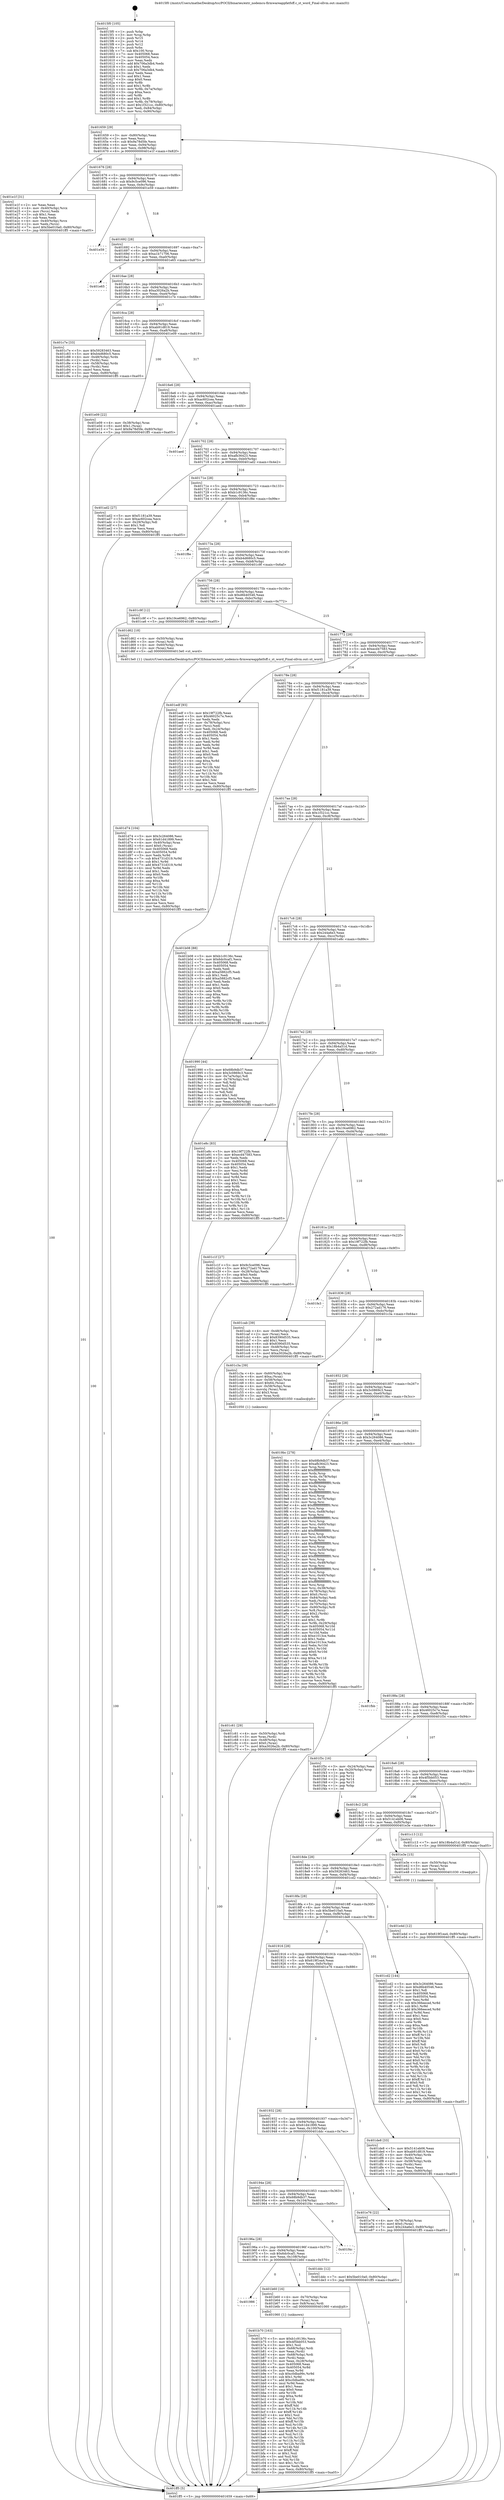 digraph "0x4015f0" {
  label = "0x4015f0 (/mnt/c/Users/mathe/Desktop/tcc/POCII/binaries/extr_nodemcu-firmwareappfatfsff.c_st_word_Final-ollvm.out::main(0))"
  labelloc = "t"
  node[shape=record]

  Entry [label="",width=0.3,height=0.3,shape=circle,fillcolor=black,style=filled]
  "0x401659" [label="{
     0x401659 [29]\l
     | [instrs]\l
     &nbsp;&nbsp;0x401659 \<+3\>: mov -0x80(%rbp),%eax\l
     &nbsp;&nbsp;0x40165c \<+2\>: mov %eax,%ecx\l
     &nbsp;&nbsp;0x40165e \<+6\>: sub $0x9a78d5fe,%ecx\l
     &nbsp;&nbsp;0x401664 \<+6\>: mov %eax,-0x94(%rbp)\l
     &nbsp;&nbsp;0x40166a \<+6\>: mov %ecx,-0x98(%rbp)\l
     &nbsp;&nbsp;0x401670 \<+6\>: je 0000000000401e1f \<main+0x82f\>\l
  }"]
  "0x401e1f" [label="{
     0x401e1f [31]\l
     | [instrs]\l
     &nbsp;&nbsp;0x401e1f \<+2\>: xor %eax,%eax\l
     &nbsp;&nbsp;0x401e21 \<+4\>: mov -0x40(%rbp),%rcx\l
     &nbsp;&nbsp;0x401e25 \<+2\>: mov (%rcx),%edx\l
     &nbsp;&nbsp;0x401e27 \<+3\>: sub $0x1,%eax\l
     &nbsp;&nbsp;0x401e2a \<+2\>: sub %eax,%edx\l
     &nbsp;&nbsp;0x401e2c \<+4\>: mov -0x40(%rbp),%rcx\l
     &nbsp;&nbsp;0x401e30 \<+2\>: mov %edx,(%rcx)\l
     &nbsp;&nbsp;0x401e32 \<+7\>: movl $0x5be010a0,-0x80(%rbp)\l
     &nbsp;&nbsp;0x401e39 \<+5\>: jmp 0000000000401ff5 \<main+0xa05\>\l
  }"]
  "0x401676" [label="{
     0x401676 [28]\l
     | [instrs]\l
     &nbsp;&nbsp;0x401676 \<+5\>: jmp 000000000040167b \<main+0x8b\>\l
     &nbsp;&nbsp;0x40167b \<+6\>: mov -0x94(%rbp),%eax\l
     &nbsp;&nbsp;0x401681 \<+5\>: sub $0x9c5ce096,%eax\l
     &nbsp;&nbsp;0x401686 \<+6\>: mov %eax,-0x9c(%rbp)\l
     &nbsp;&nbsp;0x40168c \<+6\>: je 0000000000401e59 \<main+0x869\>\l
  }"]
  Exit [label="",width=0.3,height=0.3,shape=circle,fillcolor=black,style=filled,peripheries=2]
  "0x401e59" [label="{
     0x401e59\l
  }", style=dashed]
  "0x401692" [label="{
     0x401692 [28]\l
     | [instrs]\l
     &nbsp;&nbsp;0x401692 \<+5\>: jmp 0000000000401697 \<main+0xa7\>\l
     &nbsp;&nbsp;0x401697 \<+6\>: mov -0x94(%rbp),%eax\l
     &nbsp;&nbsp;0x40169d \<+5\>: sub $0xa1b71706,%eax\l
     &nbsp;&nbsp;0x4016a2 \<+6\>: mov %eax,-0xa0(%rbp)\l
     &nbsp;&nbsp;0x4016a8 \<+6\>: je 0000000000401e65 \<main+0x875\>\l
  }"]
  "0x401e4d" [label="{
     0x401e4d [12]\l
     | [instrs]\l
     &nbsp;&nbsp;0x401e4d \<+7\>: movl $0x619f1ea4,-0x80(%rbp)\l
     &nbsp;&nbsp;0x401e54 \<+5\>: jmp 0000000000401ff5 \<main+0xa05\>\l
  }"]
  "0x401e65" [label="{
     0x401e65\l
  }", style=dashed]
  "0x4016ae" [label="{
     0x4016ae [28]\l
     | [instrs]\l
     &nbsp;&nbsp;0x4016ae \<+5\>: jmp 00000000004016b3 \<main+0xc3\>\l
     &nbsp;&nbsp;0x4016b3 \<+6\>: mov -0x94(%rbp),%eax\l
     &nbsp;&nbsp;0x4016b9 \<+5\>: sub $0xa3026a2b,%eax\l
     &nbsp;&nbsp;0x4016be \<+6\>: mov %eax,-0xa4(%rbp)\l
     &nbsp;&nbsp;0x4016c4 \<+6\>: je 0000000000401c7e \<main+0x68e\>\l
  }"]
  "0x401d74" [label="{
     0x401d74 [104]\l
     | [instrs]\l
     &nbsp;&nbsp;0x401d74 \<+5\>: mov $0x3c264086,%esi\l
     &nbsp;&nbsp;0x401d79 \<+5\>: mov $0x61d41899,%ecx\l
     &nbsp;&nbsp;0x401d7e \<+4\>: mov -0x40(%rbp),%rax\l
     &nbsp;&nbsp;0x401d82 \<+6\>: movl $0x0,(%rax)\l
     &nbsp;&nbsp;0x401d88 \<+7\>: mov 0x405068,%edx\l
     &nbsp;&nbsp;0x401d8f \<+8\>: mov 0x405054,%r8d\l
     &nbsp;&nbsp;0x401d97 \<+3\>: mov %edx,%r9d\l
     &nbsp;&nbsp;0x401d9a \<+7\>: sub $0x4731d319,%r9d\l
     &nbsp;&nbsp;0x401da1 \<+4\>: sub $0x1,%r9d\l
     &nbsp;&nbsp;0x401da5 \<+7\>: add $0x4731d319,%r9d\l
     &nbsp;&nbsp;0x401dac \<+4\>: imul %r9d,%edx\l
     &nbsp;&nbsp;0x401db0 \<+3\>: and $0x1,%edx\l
     &nbsp;&nbsp;0x401db3 \<+3\>: cmp $0x0,%edx\l
     &nbsp;&nbsp;0x401db6 \<+4\>: sete %r10b\l
     &nbsp;&nbsp;0x401dba \<+4\>: cmp $0xa,%r8d\l
     &nbsp;&nbsp;0x401dbe \<+4\>: setl %r11b\l
     &nbsp;&nbsp;0x401dc2 \<+3\>: mov %r10b,%bl\l
     &nbsp;&nbsp;0x401dc5 \<+3\>: and %r11b,%bl\l
     &nbsp;&nbsp;0x401dc8 \<+3\>: xor %r11b,%r10b\l
     &nbsp;&nbsp;0x401dcb \<+3\>: or %r10b,%bl\l
     &nbsp;&nbsp;0x401dce \<+3\>: test $0x1,%bl\l
     &nbsp;&nbsp;0x401dd1 \<+3\>: cmovne %ecx,%esi\l
     &nbsp;&nbsp;0x401dd4 \<+3\>: mov %esi,-0x80(%rbp)\l
     &nbsp;&nbsp;0x401dd7 \<+5\>: jmp 0000000000401ff5 \<main+0xa05\>\l
  }"]
  "0x401c7e" [label="{
     0x401c7e [33]\l
     | [instrs]\l
     &nbsp;&nbsp;0x401c7e \<+5\>: mov $0x59283463,%eax\l
     &nbsp;&nbsp;0x401c83 \<+5\>: mov $0xb4d680c5,%ecx\l
     &nbsp;&nbsp;0x401c88 \<+4\>: mov -0x48(%rbp),%rdx\l
     &nbsp;&nbsp;0x401c8c \<+2\>: mov (%rdx),%esi\l
     &nbsp;&nbsp;0x401c8e \<+4\>: mov -0x58(%rbp),%rdx\l
     &nbsp;&nbsp;0x401c92 \<+2\>: cmp (%rdx),%esi\l
     &nbsp;&nbsp;0x401c94 \<+3\>: cmovl %ecx,%eax\l
     &nbsp;&nbsp;0x401c97 \<+3\>: mov %eax,-0x80(%rbp)\l
     &nbsp;&nbsp;0x401c9a \<+5\>: jmp 0000000000401ff5 \<main+0xa05\>\l
  }"]
  "0x4016ca" [label="{
     0x4016ca [28]\l
     | [instrs]\l
     &nbsp;&nbsp;0x4016ca \<+5\>: jmp 00000000004016cf \<main+0xdf\>\l
     &nbsp;&nbsp;0x4016cf \<+6\>: mov -0x94(%rbp),%eax\l
     &nbsp;&nbsp;0x4016d5 \<+5\>: sub $0xab91d819,%eax\l
     &nbsp;&nbsp;0x4016da \<+6\>: mov %eax,-0xa8(%rbp)\l
     &nbsp;&nbsp;0x4016e0 \<+6\>: je 0000000000401e09 \<main+0x819\>\l
  }"]
  "0x401c61" [label="{
     0x401c61 [29]\l
     | [instrs]\l
     &nbsp;&nbsp;0x401c61 \<+4\>: mov -0x50(%rbp),%rdi\l
     &nbsp;&nbsp;0x401c65 \<+3\>: mov %rax,(%rdi)\l
     &nbsp;&nbsp;0x401c68 \<+4\>: mov -0x48(%rbp),%rax\l
     &nbsp;&nbsp;0x401c6c \<+6\>: movl $0x0,(%rax)\l
     &nbsp;&nbsp;0x401c72 \<+7\>: movl $0xa3026a2b,-0x80(%rbp)\l
     &nbsp;&nbsp;0x401c79 \<+5\>: jmp 0000000000401ff5 \<main+0xa05\>\l
  }"]
  "0x401e09" [label="{
     0x401e09 [22]\l
     | [instrs]\l
     &nbsp;&nbsp;0x401e09 \<+4\>: mov -0x38(%rbp),%rax\l
     &nbsp;&nbsp;0x401e0d \<+6\>: movl $0x1,(%rax)\l
     &nbsp;&nbsp;0x401e13 \<+7\>: movl $0x9a78d5fe,-0x80(%rbp)\l
     &nbsp;&nbsp;0x401e1a \<+5\>: jmp 0000000000401ff5 \<main+0xa05\>\l
  }"]
  "0x4016e6" [label="{
     0x4016e6 [28]\l
     | [instrs]\l
     &nbsp;&nbsp;0x4016e6 \<+5\>: jmp 00000000004016eb \<main+0xfb\>\l
     &nbsp;&nbsp;0x4016eb \<+6\>: mov -0x94(%rbp),%eax\l
     &nbsp;&nbsp;0x4016f1 \<+5\>: sub $0xac602cea,%eax\l
     &nbsp;&nbsp;0x4016f6 \<+6\>: mov %eax,-0xac(%rbp)\l
     &nbsp;&nbsp;0x4016fc \<+6\>: je 0000000000401aed \<main+0x4fd\>\l
  }"]
  "0x401b70" [label="{
     0x401b70 [163]\l
     | [instrs]\l
     &nbsp;&nbsp;0x401b70 \<+5\>: mov $0xb1c9136c,%ecx\l
     &nbsp;&nbsp;0x401b75 \<+5\>: mov $0x4f5bb053,%edx\l
     &nbsp;&nbsp;0x401b7a \<+3\>: mov $0x1,%sil\l
     &nbsp;&nbsp;0x401b7d \<+4\>: mov -0x68(%rbp),%rdi\l
     &nbsp;&nbsp;0x401b81 \<+2\>: mov %eax,(%rdi)\l
     &nbsp;&nbsp;0x401b83 \<+4\>: mov -0x68(%rbp),%rdi\l
     &nbsp;&nbsp;0x401b87 \<+2\>: mov (%rdi),%eax\l
     &nbsp;&nbsp;0x401b89 \<+3\>: mov %eax,-0x28(%rbp)\l
     &nbsp;&nbsp;0x401b8c \<+7\>: mov 0x405068,%eax\l
     &nbsp;&nbsp;0x401b93 \<+8\>: mov 0x405054,%r8d\l
     &nbsp;&nbsp;0x401b9b \<+3\>: mov %eax,%r9d\l
     &nbsp;&nbsp;0x401b9e \<+7\>: sub $0xc0dba99c,%r9d\l
     &nbsp;&nbsp;0x401ba5 \<+4\>: sub $0x1,%r9d\l
     &nbsp;&nbsp;0x401ba9 \<+7\>: add $0xc0dba99c,%r9d\l
     &nbsp;&nbsp;0x401bb0 \<+4\>: imul %r9d,%eax\l
     &nbsp;&nbsp;0x401bb4 \<+3\>: and $0x1,%eax\l
     &nbsp;&nbsp;0x401bb7 \<+3\>: cmp $0x0,%eax\l
     &nbsp;&nbsp;0x401bba \<+4\>: sete %r10b\l
     &nbsp;&nbsp;0x401bbe \<+4\>: cmp $0xa,%r8d\l
     &nbsp;&nbsp;0x401bc2 \<+4\>: setl %r11b\l
     &nbsp;&nbsp;0x401bc6 \<+3\>: mov %r10b,%bl\l
     &nbsp;&nbsp;0x401bc9 \<+3\>: xor $0xff,%bl\l
     &nbsp;&nbsp;0x401bcc \<+3\>: mov %r11b,%r14b\l
     &nbsp;&nbsp;0x401bcf \<+4\>: xor $0xff,%r14b\l
     &nbsp;&nbsp;0x401bd3 \<+4\>: xor $0x1,%sil\l
     &nbsp;&nbsp;0x401bd7 \<+3\>: mov %bl,%r15b\l
     &nbsp;&nbsp;0x401bda \<+4\>: and $0xff,%r15b\l
     &nbsp;&nbsp;0x401bde \<+3\>: and %sil,%r10b\l
     &nbsp;&nbsp;0x401be1 \<+3\>: mov %r14b,%r12b\l
     &nbsp;&nbsp;0x401be4 \<+4\>: and $0xff,%r12b\l
     &nbsp;&nbsp;0x401be8 \<+3\>: and %sil,%r11b\l
     &nbsp;&nbsp;0x401beb \<+3\>: or %r10b,%r15b\l
     &nbsp;&nbsp;0x401bee \<+3\>: or %r11b,%r12b\l
     &nbsp;&nbsp;0x401bf1 \<+3\>: xor %r12b,%r15b\l
     &nbsp;&nbsp;0x401bf4 \<+3\>: or %r14b,%bl\l
     &nbsp;&nbsp;0x401bf7 \<+3\>: xor $0xff,%bl\l
     &nbsp;&nbsp;0x401bfa \<+4\>: or $0x1,%sil\l
     &nbsp;&nbsp;0x401bfe \<+3\>: and %sil,%bl\l
     &nbsp;&nbsp;0x401c01 \<+3\>: or %bl,%r15b\l
     &nbsp;&nbsp;0x401c04 \<+4\>: test $0x1,%r15b\l
     &nbsp;&nbsp;0x401c08 \<+3\>: cmovne %edx,%ecx\l
     &nbsp;&nbsp;0x401c0b \<+3\>: mov %ecx,-0x80(%rbp)\l
     &nbsp;&nbsp;0x401c0e \<+5\>: jmp 0000000000401ff5 \<main+0xa05\>\l
  }"]
  "0x401aed" [label="{
     0x401aed\l
  }", style=dashed]
  "0x401702" [label="{
     0x401702 [28]\l
     | [instrs]\l
     &nbsp;&nbsp;0x401702 \<+5\>: jmp 0000000000401707 \<main+0x117\>\l
     &nbsp;&nbsp;0x401707 \<+6\>: mov -0x94(%rbp),%eax\l
     &nbsp;&nbsp;0x40170d \<+5\>: sub $0xafb36423,%eax\l
     &nbsp;&nbsp;0x401712 \<+6\>: mov %eax,-0xb0(%rbp)\l
     &nbsp;&nbsp;0x401718 \<+6\>: je 0000000000401ad2 \<main+0x4e2\>\l
  }"]
  "0x401986" [label="{
     0x401986\l
  }", style=dashed]
  "0x401ad2" [label="{
     0x401ad2 [27]\l
     | [instrs]\l
     &nbsp;&nbsp;0x401ad2 \<+5\>: mov $0xf1181a39,%eax\l
     &nbsp;&nbsp;0x401ad7 \<+5\>: mov $0xac602cea,%ecx\l
     &nbsp;&nbsp;0x401adc \<+3\>: mov -0x29(%rbp),%dl\l
     &nbsp;&nbsp;0x401adf \<+3\>: test $0x1,%dl\l
     &nbsp;&nbsp;0x401ae2 \<+3\>: cmovne %ecx,%eax\l
     &nbsp;&nbsp;0x401ae5 \<+3\>: mov %eax,-0x80(%rbp)\l
     &nbsp;&nbsp;0x401ae8 \<+5\>: jmp 0000000000401ff5 \<main+0xa05\>\l
  }"]
  "0x40171e" [label="{
     0x40171e [28]\l
     | [instrs]\l
     &nbsp;&nbsp;0x40171e \<+5\>: jmp 0000000000401723 \<main+0x133\>\l
     &nbsp;&nbsp;0x401723 \<+6\>: mov -0x94(%rbp),%eax\l
     &nbsp;&nbsp;0x401729 \<+5\>: sub $0xb1c9136c,%eax\l
     &nbsp;&nbsp;0x40172e \<+6\>: mov %eax,-0xb4(%rbp)\l
     &nbsp;&nbsp;0x401734 \<+6\>: je 0000000000401f8e \<main+0x99e\>\l
  }"]
  "0x401b60" [label="{
     0x401b60 [16]\l
     | [instrs]\l
     &nbsp;&nbsp;0x401b60 \<+4\>: mov -0x70(%rbp),%rax\l
     &nbsp;&nbsp;0x401b64 \<+3\>: mov (%rax),%rax\l
     &nbsp;&nbsp;0x401b67 \<+4\>: mov 0x8(%rax),%rdi\l
     &nbsp;&nbsp;0x401b6b \<+5\>: call 0000000000401060 \<atoi@plt\>\l
     | [calls]\l
     &nbsp;&nbsp;0x401060 \{1\} (unknown)\l
  }"]
  "0x401f8e" [label="{
     0x401f8e\l
  }", style=dashed]
  "0x40173a" [label="{
     0x40173a [28]\l
     | [instrs]\l
     &nbsp;&nbsp;0x40173a \<+5\>: jmp 000000000040173f \<main+0x14f\>\l
     &nbsp;&nbsp;0x40173f \<+6\>: mov -0x94(%rbp),%eax\l
     &nbsp;&nbsp;0x401745 \<+5\>: sub $0xb4d680c5,%eax\l
     &nbsp;&nbsp;0x40174a \<+6\>: mov %eax,-0xb8(%rbp)\l
     &nbsp;&nbsp;0x401750 \<+6\>: je 0000000000401c9f \<main+0x6af\>\l
  }"]
  "0x40196a" [label="{
     0x40196a [28]\l
     | [instrs]\l
     &nbsp;&nbsp;0x40196a \<+5\>: jmp 000000000040196f \<main+0x37f\>\l
     &nbsp;&nbsp;0x40196f \<+6\>: mov -0x94(%rbp),%eax\l
     &nbsp;&nbsp;0x401975 \<+5\>: sub $0x6dc0caf1,%eax\l
     &nbsp;&nbsp;0x40197a \<+6\>: mov %eax,-0x108(%rbp)\l
     &nbsp;&nbsp;0x401980 \<+6\>: je 0000000000401b60 \<main+0x570\>\l
  }"]
  "0x401c9f" [label="{
     0x401c9f [12]\l
     | [instrs]\l
     &nbsp;&nbsp;0x401c9f \<+7\>: movl $0x19ce6962,-0x80(%rbp)\l
     &nbsp;&nbsp;0x401ca6 \<+5\>: jmp 0000000000401ff5 \<main+0xa05\>\l
  }"]
  "0x401756" [label="{
     0x401756 [28]\l
     | [instrs]\l
     &nbsp;&nbsp;0x401756 \<+5\>: jmp 000000000040175b \<main+0x16b\>\l
     &nbsp;&nbsp;0x40175b \<+6\>: mov -0x94(%rbp),%eax\l
     &nbsp;&nbsp;0x401761 \<+5\>: sub $0xd6b40546,%eax\l
     &nbsp;&nbsp;0x401766 \<+6\>: mov %eax,-0xbc(%rbp)\l
     &nbsp;&nbsp;0x40176c \<+6\>: je 0000000000401d62 \<main+0x772\>\l
  }"]
  "0x401f4c" [label="{
     0x401f4c\l
  }", style=dashed]
  "0x401d62" [label="{
     0x401d62 [18]\l
     | [instrs]\l
     &nbsp;&nbsp;0x401d62 \<+4\>: mov -0x50(%rbp),%rax\l
     &nbsp;&nbsp;0x401d66 \<+3\>: mov (%rax),%rdi\l
     &nbsp;&nbsp;0x401d69 \<+4\>: mov -0x60(%rbp),%rax\l
     &nbsp;&nbsp;0x401d6d \<+2\>: mov (%rax),%esi\l
     &nbsp;&nbsp;0x401d6f \<+5\>: call 00000000004013e0 \<st_word\>\l
     | [calls]\l
     &nbsp;&nbsp;0x4013e0 \{1\} (/mnt/c/Users/mathe/Desktop/tcc/POCII/binaries/extr_nodemcu-firmwareappfatfsff.c_st_word_Final-ollvm.out::st_word)\l
  }"]
  "0x401772" [label="{
     0x401772 [28]\l
     | [instrs]\l
     &nbsp;&nbsp;0x401772 \<+5\>: jmp 0000000000401777 \<main+0x187\>\l
     &nbsp;&nbsp;0x401777 \<+6\>: mov -0x94(%rbp),%eax\l
     &nbsp;&nbsp;0x40177d \<+5\>: sub $0xecd47583,%eax\l
     &nbsp;&nbsp;0x401782 \<+6\>: mov %eax,-0xc0(%rbp)\l
     &nbsp;&nbsp;0x401788 \<+6\>: je 0000000000401edf \<main+0x8ef\>\l
  }"]
  "0x40194e" [label="{
     0x40194e [28]\l
     | [instrs]\l
     &nbsp;&nbsp;0x40194e \<+5\>: jmp 0000000000401953 \<main+0x363\>\l
     &nbsp;&nbsp;0x401953 \<+6\>: mov -0x94(%rbp),%eax\l
     &nbsp;&nbsp;0x401959 \<+5\>: sub $0x68b9db37,%eax\l
     &nbsp;&nbsp;0x40195e \<+6\>: mov %eax,-0x104(%rbp)\l
     &nbsp;&nbsp;0x401964 \<+6\>: je 0000000000401f4c \<main+0x95c\>\l
  }"]
  "0x401edf" [label="{
     0x401edf [93]\l
     | [instrs]\l
     &nbsp;&nbsp;0x401edf \<+5\>: mov $0x19f722fb,%eax\l
     &nbsp;&nbsp;0x401ee4 \<+5\>: mov $0x46025c7e,%ecx\l
     &nbsp;&nbsp;0x401ee9 \<+2\>: xor %edx,%edx\l
     &nbsp;&nbsp;0x401eeb \<+4\>: mov -0x78(%rbp),%rsi\l
     &nbsp;&nbsp;0x401eef \<+2\>: mov (%rsi),%edi\l
     &nbsp;&nbsp;0x401ef1 \<+3\>: mov %edi,-0x24(%rbp)\l
     &nbsp;&nbsp;0x401ef4 \<+7\>: mov 0x405068,%edi\l
     &nbsp;&nbsp;0x401efb \<+8\>: mov 0x405054,%r8d\l
     &nbsp;&nbsp;0x401f03 \<+3\>: sub $0x1,%edx\l
     &nbsp;&nbsp;0x401f06 \<+3\>: mov %edi,%r9d\l
     &nbsp;&nbsp;0x401f09 \<+3\>: add %edx,%r9d\l
     &nbsp;&nbsp;0x401f0c \<+4\>: imul %r9d,%edi\l
     &nbsp;&nbsp;0x401f10 \<+3\>: and $0x1,%edi\l
     &nbsp;&nbsp;0x401f13 \<+3\>: cmp $0x0,%edi\l
     &nbsp;&nbsp;0x401f16 \<+4\>: sete %r10b\l
     &nbsp;&nbsp;0x401f1a \<+4\>: cmp $0xa,%r8d\l
     &nbsp;&nbsp;0x401f1e \<+4\>: setl %r11b\l
     &nbsp;&nbsp;0x401f22 \<+3\>: mov %r10b,%bl\l
     &nbsp;&nbsp;0x401f25 \<+3\>: and %r11b,%bl\l
     &nbsp;&nbsp;0x401f28 \<+3\>: xor %r11b,%r10b\l
     &nbsp;&nbsp;0x401f2b \<+3\>: or %r10b,%bl\l
     &nbsp;&nbsp;0x401f2e \<+3\>: test $0x1,%bl\l
     &nbsp;&nbsp;0x401f31 \<+3\>: cmovne %ecx,%eax\l
     &nbsp;&nbsp;0x401f34 \<+3\>: mov %eax,-0x80(%rbp)\l
     &nbsp;&nbsp;0x401f37 \<+5\>: jmp 0000000000401ff5 \<main+0xa05\>\l
  }"]
  "0x40178e" [label="{
     0x40178e [28]\l
     | [instrs]\l
     &nbsp;&nbsp;0x40178e \<+5\>: jmp 0000000000401793 \<main+0x1a3\>\l
     &nbsp;&nbsp;0x401793 \<+6\>: mov -0x94(%rbp),%eax\l
     &nbsp;&nbsp;0x401799 \<+5\>: sub $0xf1181a39,%eax\l
     &nbsp;&nbsp;0x40179e \<+6\>: mov %eax,-0xc4(%rbp)\l
     &nbsp;&nbsp;0x4017a4 \<+6\>: je 0000000000401b08 \<main+0x518\>\l
  }"]
  "0x401ddc" [label="{
     0x401ddc [12]\l
     | [instrs]\l
     &nbsp;&nbsp;0x401ddc \<+7\>: movl $0x5be010a0,-0x80(%rbp)\l
     &nbsp;&nbsp;0x401de3 \<+5\>: jmp 0000000000401ff5 \<main+0xa05\>\l
  }"]
  "0x401b08" [label="{
     0x401b08 [88]\l
     | [instrs]\l
     &nbsp;&nbsp;0x401b08 \<+5\>: mov $0xb1c9136c,%eax\l
     &nbsp;&nbsp;0x401b0d \<+5\>: mov $0x6dc0caf1,%ecx\l
     &nbsp;&nbsp;0x401b12 \<+7\>: mov 0x405068,%edx\l
     &nbsp;&nbsp;0x401b19 \<+7\>: mov 0x405054,%esi\l
     &nbsp;&nbsp;0x401b20 \<+2\>: mov %edx,%edi\l
     &nbsp;&nbsp;0x401b22 \<+6\>: sub $0xa5882cf5,%edi\l
     &nbsp;&nbsp;0x401b28 \<+3\>: sub $0x1,%edi\l
     &nbsp;&nbsp;0x401b2b \<+6\>: add $0xa5882cf5,%edi\l
     &nbsp;&nbsp;0x401b31 \<+3\>: imul %edi,%edx\l
     &nbsp;&nbsp;0x401b34 \<+3\>: and $0x1,%edx\l
     &nbsp;&nbsp;0x401b37 \<+3\>: cmp $0x0,%edx\l
     &nbsp;&nbsp;0x401b3a \<+4\>: sete %r8b\l
     &nbsp;&nbsp;0x401b3e \<+3\>: cmp $0xa,%esi\l
     &nbsp;&nbsp;0x401b41 \<+4\>: setl %r9b\l
     &nbsp;&nbsp;0x401b45 \<+3\>: mov %r8b,%r10b\l
     &nbsp;&nbsp;0x401b48 \<+3\>: and %r9b,%r10b\l
     &nbsp;&nbsp;0x401b4b \<+3\>: xor %r9b,%r8b\l
     &nbsp;&nbsp;0x401b4e \<+3\>: or %r8b,%r10b\l
     &nbsp;&nbsp;0x401b51 \<+4\>: test $0x1,%r10b\l
     &nbsp;&nbsp;0x401b55 \<+3\>: cmovne %ecx,%eax\l
     &nbsp;&nbsp;0x401b58 \<+3\>: mov %eax,-0x80(%rbp)\l
     &nbsp;&nbsp;0x401b5b \<+5\>: jmp 0000000000401ff5 \<main+0xa05\>\l
  }"]
  "0x4017aa" [label="{
     0x4017aa [28]\l
     | [instrs]\l
     &nbsp;&nbsp;0x4017aa \<+5\>: jmp 00000000004017af \<main+0x1bf\>\l
     &nbsp;&nbsp;0x4017af \<+6\>: mov -0x94(%rbp),%eax\l
     &nbsp;&nbsp;0x4017b5 \<+5\>: sub $0x1f321cc,%eax\l
     &nbsp;&nbsp;0x4017ba \<+6\>: mov %eax,-0xc8(%rbp)\l
     &nbsp;&nbsp;0x4017c0 \<+6\>: je 0000000000401990 \<main+0x3a0\>\l
  }"]
  "0x401932" [label="{
     0x401932 [28]\l
     | [instrs]\l
     &nbsp;&nbsp;0x401932 \<+5\>: jmp 0000000000401937 \<main+0x347\>\l
     &nbsp;&nbsp;0x401937 \<+6\>: mov -0x94(%rbp),%eax\l
     &nbsp;&nbsp;0x40193d \<+5\>: sub $0x61d41899,%eax\l
     &nbsp;&nbsp;0x401942 \<+6\>: mov %eax,-0x100(%rbp)\l
     &nbsp;&nbsp;0x401948 \<+6\>: je 0000000000401ddc \<main+0x7ec\>\l
  }"]
  "0x401990" [label="{
     0x401990 [44]\l
     | [instrs]\l
     &nbsp;&nbsp;0x401990 \<+5\>: mov $0x68b9db37,%eax\l
     &nbsp;&nbsp;0x401995 \<+5\>: mov $0x3c0869c3,%ecx\l
     &nbsp;&nbsp;0x40199a \<+3\>: mov -0x7a(%rbp),%dl\l
     &nbsp;&nbsp;0x40199d \<+4\>: mov -0x79(%rbp),%sil\l
     &nbsp;&nbsp;0x4019a1 \<+3\>: mov %dl,%dil\l
     &nbsp;&nbsp;0x4019a4 \<+3\>: and %sil,%dil\l
     &nbsp;&nbsp;0x4019a7 \<+3\>: xor %sil,%dl\l
     &nbsp;&nbsp;0x4019aa \<+3\>: or %dl,%dil\l
     &nbsp;&nbsp;0x4019ad \<+4\>: test $0x1,%dil\l
     &nbsp;&nbsp;0x4019b1 \<+3\>: cmovne %ecx,%eax\l
     &nbsp;&nbsp;0x4019b4 \<+3\>: mov %eax,-0x80(%rbp)\l
     &nbsp;&nbsp;0x4019b7 \<+5\>: jmp 0000000000401ff5 \<main+0xa05\>\l
  }"]
  "0x4017c6" [label="{
     0x4017c6 [28]\l
     | [instrs]\l
     &nbsp;&nbsp;0x4017c6 \<+5\>: jmp 00000000004017cb \<main+0x1db\>\l
     &nbsp;&nbsp;0x4017cb \<+6\>: mov -0x94(%rbp),%eax\l
     &nbsp;&nbsp;0x4017d1 \<+5\>: sub $0x244a6e3,%eax\l
     &nbsp;&nbsp;0x4017d6 \<+6\>: mov %eax,-0xcc(%rbp)\l
     &nbsp;&nbsp;0x4017dc \<+6\>: je 0000000000401e8c \<main+0x89c\>\l
  }"]
  "0x401ff5" [label="{
     0x401ff5 [5]\l
     | [instrs]\l
     &nbsp;&nbsp;0x401ff5 \<+5\>: jmp 0000000000401659 \<main+0x69\>\l
  }"]
  "0x4015f0" [label="{
     0x4015f0 [105]\l
     | [instrs]\l
     &nbsp;&nbsp;0x4015f0 \<+1\>: push %rbp\l
     &nbsp;&nbsp;0x4015f1 \<+3\>: mov %rsp,%rbp\l
     &nbsp;&nbsp;0x4015f4 \<+2\>: push %r15\l
     &nbsp;&nbsp;0x4015f6 \<+2\>: push %r14\l
     &nbsp;&nbsp;0x4015f8 \<+2\>: push %r12\l
     &nbsp;&nbsp;0x4015fa \<+1\>: push %rbx\l
     &nbsp;&nbsp;0x4015fb \<+7\>: sub $0x100,%rsp\l
     &nbsp;&nbsp;0x401602 \<+7\>: mov 0x405068,%eax\l
     &nbsp;&nbsp;0x401609 \<+7\>: mov 0x405054,%ecx\l
     &nbsp;&nbsp;0x401610 \<+2\>: mov %eax,%edx\l
     &nbsp;&nbsp;0x401612 \<+6\>: add $0x706a3db4,%edx\l
     &nbsp;&nbsp;0x401618 \<+3\>: sub $0x1,%edx\l
     &nbsp;&nbsp;0x40161b \<+6\>: sub $0x706a3db4,%edx\l
     &nbsp;&nbsp;0x401621 \<+3\>: imul %edx,%eax\l
     &nbsp;&nbsp;0x401624 \<+3\>: and $0x1,%eax\l
     &nbsp;&nbsp;0x401627 \<+3\>: cmp $0x0,%eax\l
     &nbsp;&nbsp;0x40162a \<+4\>: sete %r8b\l
     &nbsp;&nbsp;0x40162e \<+4\>: and $0x1,%r8b\l
     &nbsp;&nbsp;0x401632 \<+4\>: mov %r8b,-0x7a(%rbp)\l
     &nbsp;&nbsp;0x401636 \<+3\>: cmp $0xa,%ecx\l
     &nbsp;&nbsp;0x401639 \<+4\>: setl %r8b\l
     &nbsp;&nbsp;0x40163d \<+4\>: and $0x1,%r8b\l
     &nbsp;&nbsp;0x401641 \<+4\>: mov %r8b,-0x79(%rbp)\l
     &nbsp;&nbsp;0x401645 \<+7\>: movl $0x1f321cc,-0x80(%rbp)\l
     &nbsp;&nbsp;0x40164c \<+6\>: mov %edi,-0x84(%rbp)\l
     &nbsp;&nbsp;0x401652 \<+7\>: mov %rsi,-0x90(%rbp)\l
  }"]
  "0x401e76" [label="{
     0x401e76 [22]\l
     | [instrs]\l
     &nbsp;&nbsp;0x401e76 \<+4\>: mov -0x78(%rbp),%rax\l
     &nbsp;&nbsp;0x401e7a \<+6\>: movl $0x0,(%rax)\l
     &nbsp;&nbsp;0x401e80 \<+7\>: movl $0x244a6e3,-0x80(%rbp)\l
     &nbsp;&nbsp;0x401e87 \<+5\>: jmp 0000000000401ff5 \<main+0xa05\>\l
  }"]
  "0x401e8c" [label="{
     0x401e8c [83]\l
     | [instrs]\l
     &nbsp;&nbsp;0x401e8c \<+5\>: mov $0x19f722fb,%eax\l
     &nbsp;&nbsp;0x401e91 \<+5\>: mov $0xecd47583,%ecx\l
     &nbsp;&nbsp;0x401e96 \<+2\>: xor %edx,%edx\l
     &nbsp;&nbsp;0x401e98 \<+7\>: mov 0x405068,%esi\l
     &nbsp;&nbsp;0x401e9f \<+7\>: mov 0x405054,%edi\l
     &nbsp;&nbsp;0x401ea6 \<+3\>: sub $0x1,%edx\l
     &nbsp;&nbsp;0x401ea9 \<+3\>: mov %esi,%r8d\l
     &nbsp;&nbsp;0x401eac \<+3\>: add %edx,%r8d\l
     &nbsp;&nbsp;0x401eaf \<+4\>: imul %r8d,%esi\l
     &nbsp;&nbsp;0x401eb3 \<+3\>: and $0x1,%esi\l
     &nbsp;&nbsp;0x401eb6 \<+3\>: cmp $0x0,%esi\l
     &nbsp;&nbsp;0x401eb9 \<+4\>: sete %r9b\l
     &nbsp;&nbsp;0x401ebd \<+3\>: cmp $0xa,%edi\l
     &nbsp;&nbsp;0x401ec0 \<+4\>: setl %r10b\l
     &nbsp;&nbsp;0x401ec4 \<+3\>: mov %r9b,%r11b\l
     &nbsp;&nbsp;0x401ec7 \<+3\>: and %r10b,%r11b\l
     &nbsp;&nbsp;0x401eca \<+3\>: xor %r10b,%r9b\l
     &nbsp;&nbsp;0x401ecd \<+3\>: or %r9b,%r11b\l
     &nbsp;&nbsp;0x401ed0 \<+4\>: test $0x1,%r11b\l
     &nbsp;&nbsp;0x401ed4 \<+3\>: cmovne %ecx,%eax\l
     &nbsp;&nbsp;0x401ed7 \<+3\>: mov %eax,-0x80(%rbp)\l
     &nbsp;&nbsp;0x401eda \<+5\>: jmp 0000000000401ff5 \<main+0xa05\>\l
  }"]
  "0x4017e2" [label="{
     0x4017e2 [28]\l
     | [instrs]\l
     &nbsp;&nbsp;0x4017e2 \<+5\>: jmp 00000000004017e7 \<main+0x1f7\>\l
     &nbsp;&nbsp;0x4017e7 \<+6\>: mov -0x94(%rbp),%eax\l
     &nbsp;&nbsp;0x4017ed \<+5\>: sub $0x18b4a51d,%eax\l
     &nbsp;&nbsp;0x4017f2 \<+6\>: mov %eax,-0xd0(%rbp)\l
     &nbsp;&nbsp;0x4017f8 \<+6\>: je 0000000000401c1f \<main+0x62f\>\l
  }"]
  "0x401916" [label="{
     0x401916 [28]\l
     | [instrs]\l
     &nbsp;&nbsp;0x401916 \<+5\>: jmp 000000000040191b \<main+0x32b\>\l
     &nbsp;&nbsp;0x40191b \<+6\>: mov -0x94(%rbp),%eax\l
     &nbsp;&nbsp;0x401921 \<+5\>: sub $0x619f1ea4,%eax\l
     &nbsp;&nbsp;0x401926 \<+6\>: mov %eax,-0xfc(%rbp)\l
     &nbsp;&nbsp;0x40192c \<+6\>: je 0000000000401e76 \<main+0x886\>\l
  }"]
  "0x401c1f" [label="{
     0x401c1f [27]\l
     | [instrs]\l
     &nbsp;&nbsp;0x401c1f \<+5\>: mov $0x9c5ce096,%eax\l
     &nbsp;&nbsp;0x401c24 \<+5\>: mov $0x272ad176,%ecx\l
     &nbsp;&nbsp;0x401c29 \<+3\>: mov -0x28(%rbp),%edx\l
     &nbsp;&nbsp;0x401c2c \<+3\>: cmp $0x0,%edx\l
     &nbsp;&nbsp;0x401c2f \<+3\>: cmove %ecx,%eax\l
     &nbsp;&nbsp;0x401c32 \<+3\>: mov %eax,-0x80(%rbp)\l
     &nbsp;&nbsp;0x401c35 \<+5\>: jmp 0000000000401ff5 \<main+0xa05\>\l
  }"]
  "0x4017fe" [label="{
     0x4017fe [28]\l
     | [instrs]\l
     &nbsp;&nbsp;0x4017fe \<+5\>: jmp 0000000000401803 \<main+0x213\>\l
     &nbsp;&nbsp;0x401803 \<+6\>: mov -0x94(%rbp),%eax\l
     &nbsp;&nbsp;0x401809 \<+5\>: sub $0x19ce6962,%eax\l
     &nbsp;&nbsp;0x40180e \<+6\>: mov %eax,-0xd4(%rbp)\l
     &nbsp;&nbsp;0x401814 \<+6\>: je 0000000000401cab \<main+0x6bb\>\l
  }"]
  "0x401de8" [label="{
     0x401de8 [33]\l
     | [instrs]\l
     &nbsp;&nbsp;0x401de8 \<+5\>: mov $0x5141eb06,%eax\l
     &nbsp;&nbsp;0x401ded \<+5\>: mov $0xab91d819,%ecx\l
     &nbsp;&nbsp;0x401df2 \<+4\>: mov -0x40(%rbp),%rdx\l
     &nbsp;&nbsp;0x401df6 \<+2\>: mov (%rdx),%esi\l
     &nbsp;&nbsp;0x401df8 \<+4\>: mov -0x58(%rbp),%rdx\l
     &nbsp;&nbsp;0x401dfc \<+2\>: cmp (%rdx),%esi\l
     &nbsp;&nbsp;0x401dfe \<+3\>: cmovl %ecx,%eax\l
     &nbsp;&nbsp;0x401e01 \<+3\>: mov %eax,-0x80(%rbp)\l
     &nbsp;&nbsp;0x401e04 \<+5\>: jmp 0000000000401ff5 \<main+0xa05\>\l
  }"]
  "0x401cab" [label="{
     0x401cab [39]\l
     | [instrs]\l
     &nbsp;&nbsp;0x401cab \<+4\>: mov -0x48(%rbp),%rax\l
     &nbsp;&nbsp;0x401caf \<+2\>: mov (%rax),%ecx\l
     &nbsp;&nbsp;0x401cb1 \<+6\>: add $0x8390d535,%ecx\l
     &nbsp;&nbsp;0x401cb7 \<+3\>: add $0x1,%ecx\l
     &nbsp;&nbsp;0x401cba \<+6\>: sub $0x8390d535,%ecx\l
     &nbsp;&nbsp;0x401cc0 \<+4\>: mov -0x48(%rbp),%rax\l
     &nbsp;&nbsp;0x401cc4 \<+2\>: mov %ecx,(%rax)\l
     &nbsp;&nbsp;0x401cc6 \<+7\>: movl $0xa3026a2b,-0x80(%rbp)\l
     &nbsp;&nbsp;0x401ccd \<+5\>: jmp 0000000000401ff5 \<main+0xa05\>\l
  }"]
  "0x40181a" [label="{
     0x40181a [28]\l
     | [instrs]\l
     &nbsp;&nbsp;0x40181a \<+5\>: jmp 000000000040181f \<main+0x22f\>\l
     &nbsp;&nbsp;0x40181f \<+6\>: mov -0x94(%rbp),%eax\l
     &nbsp;&nbsp;0x401825 \<+5\>: sub $0x19f722fb,%eax\l
     &nbsp;&nbsp;0x40182a \<+6\>: mov %eax,-0xd8(%rbp)\l
     &nbsp;&nbsp;0x401830 \<+6\>: je 0000000000401fe3 \<main+0x9f3\>\l
  }"]
  "0x4018fa" [label="{
     0x4018fa [28]\l
     | [instrs]\l
     &nbsp;&nbsp;0x4018fa \<+5\>: jmp 00000000004018ff \<main+0x30f\>\l
     &nbsp;&nbsp;0x4018ff \<+6\>: mov -0x94(%rbp),%eax\l
     &nbsp;&nbsp;0x401905 \<+5\>: sub $0x5be010a0,%eax\l
     &nbsp;&nbsp;0x40190a \<+6\>: mov %eax,-0xf8(%rbp)\l
     &nbsp;&nbsp;0x401910 \<+6\>: je 0000000000401de8 \<main+0x7f8\>\l
  }"]
  "0x401fe3" [label="{
     0x401fe3\l
  }", style=dashed]
  "0x401836" [label="{
     0x401836 [28]\l
     | [instrs]\l
     &nbsp;&nbsp;0x401836 \<+5\>: jmp 000000000040183b \<main+0x24b\>\l
     &nbsp;&nbsp;0x40183b \<+6\>: mov -0x94(%rbp),%eax\l
     &nbsp;&nbsp;0x401841 \<+5\>: sub $0x272ad176,%eax\l
     &nbsp;&nbsp;0x401846 \<+6\>: mov %eax,-0xdc(%rbp)\l
     &nbsp;&nbsp;0x40184c \<+6\>: je 0000000000401c3a \<main+0x64a\>\l
  }"]
  "0x401cd2" [label="{
     0x401cd2 [144]\l
     | [instrs]\l
     &nbsp;&nbsp;0x401cd2 \<+5\>: mov $0x3c264086,%eax\l
     &nbsp;&nbsp;0x401cd7 \<+5\>: mov $0xd6b40546,%ecx\l
     &nbsp;&nbsp;0x401cdc \<+2\>: mov $0x1,%dl\l
     &nbsp;&nbsp;0x401cde \<+7\>: mov 0x405068,%esi\l
     &nbsp;&nbsp;0x401ce5 \<+7\>: mov 0x405054,%edi\l
     &nbsp;&nbsp;0x401cec \<+3\>: mov %esi,%r8d\l
     &nbsp;&nbsp;0x401cef \<+7\>: sub $0x366eeced,%r8d\l
     &nbsp;&nbsp;0x401cf6 \<+4\>: sub $0x1,%r8d\l
     &nbsp;&nbsp;0x401cfa \<+7\>: add $0x366eeced,%r8d\l
     &nbsp;&nbsp;0x401d01 \<+4\>: imul %r8d,%esi\l
     &nbsp;&nbsp;0x401d05 \<+3\>: and $0x1,%esi\l
     &nbsp;&nbsp;0x401d08 \<+3\>: cmp $0x0,%esi\l
     &nbsp;&nbsp;0x401d0b \<+4\>: sete %r9b\l
     &nbsp;&nbsp;0x401d0f \<+3\>: cmp $0xa,%edi\l
     &nbsp;&nbsp;0x401d12 \<+4\>: setl %r10b\l
     &nbsp;&nbsp;0x401d16 \<+3\>: mov %r9b,%r11b\l
     &nbsp;&nbsp;0x401d19 \<+4\>: xor $0xff,%r11b\l
     &nbsp;&nbsp;0x401d1d \<+3\>: mov %r10b,%bl\l
     &nbsp;&nbsp;0x401d20 \<+3\>: xor $0xff,%bl\l
     &nbsp;&nbsp;0x401d23 \<+3\>: xor $0x0,%dl\l
     &nbsp;&nbsp;0x401d26 \<+3\>: mov %r11b,%r14b\l
     &nbsp;&nbsp;0x401d29 \<+4\>: and $0x0,%r14b\l
     &nbsp;&nbsp;0x401d2d \<+3\>: and %dl,%r9b\l
     &nbsp;&nbsp;0x401d30 \<+3\>: mov %bl,%r15b\l
     &nbsp;&nbsp;0x401d33 \<+4\>: and $0x0,%r15b\l
     &nbsp;&nbsp;0x401d37 \<+3\>: and %dl,%r10b\l
     &nbsp;&nbsp;0x401d3a \<+3\>: or %r9b,%r14b\l
     &nbsp;&nbsp;0x401d3d \<+3\>: or %r10b,%r15b\l
     &nbsp;&nbsp;0x401d40 \<+3\>: xor %r15b,%r14b\l
     &nbsp;&nbsp;0x401d43 \<+3\>: or %bl,%r11b\l
     &nbsp;&nbsp;0x401d46 \<+4\>: xor $0xff,%r11b\l
     &nbsp;&nbsp;0x401d4a \<+3\>: or $0x0,%dl\l
     &nbsp;&nbsp;0x401d4d \<+3\>: and %dl,%r11b\l
     &nbsp;&nbsp;0x401d50 \<+3\>: or %r11b,%r14b\l
     &nbsp;&nbsp;0x401d53 \<+4\>: test $0x1,%r14b\l
     &nbsp;&nbsp;0x401d57 \<+3\>: cmovne %ecx,%eax\l
     &nbsp;&nbsp;0x401d5a \<+3\>: mov %eax,-0x80(%rbp)\l
     &nbsp;&nbsp;0x401d5d \<+5\>: jmp 0000000000401ff5 \<main+0xa05\>\l
  }"]
  "0x401c3a" [label="{
     0x401c3a [39]\l
     | [instrs]\l
     &nbsp;&nbsp;0x401c3a \<+4\>: mov -0x60(%rbp),%rax\l
     &nbsp;&nbsp;0x401c3e \<+6\>: movl $0xa,(%rax)\l
     &nbsp;&nbsp;0x401c44 \<+4\>: mov -0x58(%rbp),%rax\l
     &nbsp;&nbsp;0x401c48 \<+6\>: movl $0x64,(%rax)\l
     &nbsp;&nbsp;0x401c4e \<+4\>: mov -0x58(%rbp),%rax\l
     &nbsp;&nbsp;0x401c52 \<+3\>: movslq (%rax),%rax\l
     &nbsp;&nbsp;0x401c55 \<+4\>: shl $0x3,%rax\l
     &nbsp;&nbsp;0x401c59 \<+3\>: mov %rax,%rdi\l
     &nbsp;&nbsp;0x401c5c \<+5\>: call 0000000000401050 \<malloc@plt\>\l
     | [calls]\l
     &nbsp;&nbsp;0x401050 \{1\} (unknown)\l
  }"]
  "0x401852" [label="{
     0x401852 [28]\l
     | [instrs]\l
     &nbsp;&nbsp;0x401852 \<+5\>: jmp 0000000000401857 \<main+0x267\>\l
     &nbsp;&nbsp;0x401857 \<+6\>: mov -0x94(%rbp),%eax\l
     &nbsp;&nbsp;0x40185d \<+5\>: sub $0x3c0869c3,%eax\l
     &nbsp;&nbsp;0x401862 \<+6\>: mov %eax,-0xe0(%rbp)\l
     &nbsp;&nbsp;0x401868 \<+6\>: je 00000000004019bc \<main+0x3cc\>\l
  }"]
  "0x4018de" [label="{
     0x4018de [28]\l
     | [instrs]\l
     &nbsp;&nbsp;0x4018de \<+5\>: jmp 00000000004018e3 \<main+0x2f3\>\l
     &nbsp;&nbsp;0x4018e3 \<+6\>: mov -0x94(%rbp),%eax\l
     &nbsp;&nbsp;0x4018e9 \<+5\>: sub $0x59283463,%eax\l
     &nbsp;&nbsp;0x4018ee \<+6\>: mov %eax,-0xf4(%rbp)\l
     &nbsp;&nbsp;0x4018f4 \<+6\>: je 0000000000401cd2 \<main+0x6e2\>\l
  }"]
  "0x4019bc" [label="{
     0x4019bc [278]\l
     | [instrs]\l
     &nbsp;&nbsp;0x4019bc \<+5\>: mov $0x68b9db37,%eax\l
     &nbsp;&nbsp;0x4019c1 \<+5\>: mov $0xafb36423,%ecx\l
     &nbsp;&nbsp;0x4019c6 \<+3\>: mov %rsp,%rdx\l
     &nbsp;&nbsp;0x4019c9 \<+4\>: add $0xfffffffffffffff0,%rdx\l
     &nbsp;&nbsp;0x4019cd \<+3\>: mov %rdx,%rsp\l
     &nbsp;&nbsp;0x4019d0 \<+4\>: mov %rdx,-0x78(%rbp)\l
     &nbsp;&nbsp;0x4019d4 \<+3\>: mov %rsp,%rdx\l
     &nbsp;&nbsp;0x4019d7 \<+4\>: add $0xfffffffffffffff0,%rdx\l
     &nbsp;&nbsp;0x4019db \<+3\>: mov %rdx,%rsp\l
     &nbsp;&nbsp;0x4019de \<+3\>: mov %rsp,%rsi\l
     &nbsp;&nbsp;0x4019e1 \<+4\>: add $0xfffffffffffffff0,%rsi\l
     &nbsp;&nbsp;0x4019e5 \<+3\>: mov %rsi,%rsp\l
     &nbsp;&nbsp;0x4019e8 \<+4\>: mov %rsi,-0x70(%rbp)\l
     &nbsp;&nbsp;0x4019ec \<+3\>: mov %rsp,%rsi\l
     &nbsp;&nbsp;0x4019ef \<+4\>: add $0xfffffffffffffff0,%rsi\l
     &nbsp;&nbsp;0x4019f3 \<+3\>: mov %rsi,%rsp\l
     &nbsp;&nbsp;0x4019f6 \<+4\>: mov %rsi,-0x68(%rbp)\l
     &nbsp;&nbsp;0x4019fa \<+3\>: mov %rsp,%rsi\l
     &nbsp;&nbsp;0x4019fd \<+4\>: add $0xfffffffffffffff0,%rsi\l
     &nbsp;&nbsp;0x401a01 \<+3\>: mov %rsi,%rsp\l
     &nbsp;&nbsp;0x401a04 \<+4\>: mov %rsi,-0x60(%rbp)\l
     &nbsp;&nbsp;0x401a08 \<+3\>: mov %rsp,%rsi\l
     &nbsp;&nbsp;0x401a0b \<+4\>: add $0xfffffffffffffff0,%rsi\l
     &nbsp;&nbsp;0x401a0f \<+3\>: mov %rsi,%rsp\l
     &nbsp;&nbsp;0x401a12 \<+4\>: mov %rsi,-0x58(%rbp)\l
     &nbsp;&nbsp;0x401a16 \<+3\>: mov %rsp,%rsi\l
     &nbsp;&nbsp;0x401a19 \<+4\>: add $0xfffffffffffffff0,%rsi\l
     &nbsp;&nbsp;0x401a1d \<+3\>: mov %rsi,%rsp\l
     &nbsp;&nbsp;0x401a20 \<+4\>: mov %rsi,-0x50(%rbp)\l
     &nbsp;&nbsp;0x401a24 \<+3\>: mov %rsp,%rsi\l
     &nbsp;&nbsp;0x401a27 \<+4\>: add $0xfffffffffffffff0,%rsi\l
     &nbsp;&nbsp;0x401a2b \<+3\>: mov %rsi,%rsp\l
     &nbsp;&nbsp;0x401a2e \<+4\>: mov %rsi,-0x48(%rbp)\l
     &nbsp;&nbsp;0x401a32 \<+3\>: mov %rsp,%rsi\l
     &nbsp;&nbsp;0x401a35 \<+4\>: add $0xfffffffffffffff0,%rsi\l
     &nbsp;&nbsp;0x401a39 \<+3\>: mov %rsi,%rsp\l
     &nbsp;&nbsp;0x401a3c \<+4\>: mov %rsi,-0x40(%rbp)\l
     &nbsp;&nbsp;0x401a40 \<+3\>: mov %rsp,%rsi\l
     &nbsp;&nbsp;0x401a43 \<+4\>: add $0xfffffffffffffff0,%rsi\l
     &nbsp;&nbsp;0x401a47 \<+3\>: mov %rsi,%rsp\l
     &nbsp;&nbsp;0x401a4a \<+4\>: mov %rsi,-0x38(%rbp)\l
     &nbsp;&nbsp;0x401a4e \<+4\>: mov -0x78(%rbp),%rsi\l
     &nbsp;&nbsp;0x401a52 \<+6\>: movl $0x0,(%rsi)\l
     &nbsp;&nbsp;0x401a58 \<+6\>: mov -0x84(%rbp),%edi\l
     &nbsp;&nbsp;0x401a5e \<+2\>: mov %edi,(%rdx)\l
     &nbsp;&nbsp;0x401a60 \<+4\>: mov -0x70(%rbp),%rsi\l
     &nbsp;&nbsp;0x401a64 \<+7\>: mov -0x90(%rbp),%r8\l
     &nbsp;&nbsp;0x401a6b \<+3\>: mov %r8,(%rsi)\l
     &nbsp;&nbsp;0x401a6e \<+3\>: cmpl $0x2,(%rdx)\l
     &nbsp;&nbsp;0x401a71 \<+4\>: setne %r9b\l
     &nbsp;&nbsp;0x401a75 \<+4\>: and $0x1,%r9b\l
     &nbsp;&nbsp;0x401a79 \<+4\>: mov %r9b,-0x29(%rbp)\l
     &nbsp;&nbsp;0x401a7d \<+8\>: mov 0x405068,%r10d\l
     &nbsp;&nbsp;0x401a85 \<+8\>: mov 0x405054,%r11d\l
     &nbsp;&nbsp;0x401a8d \<+3\>: mov %r10d,%ebx\l
     &nbsp;&nbsp;0x401a90 \<+6\>: sub $0xe1013ce,%ebx\l
     &nbsp;&nbsp;0x401a96 \<+3\>: sub $0x1,%ebx\l
     &nbsp;&nbsp;0x401a99 \<+6\>: add $0xe1013ce,%ebx\l
     &nbsp;&nbsp;0x401a9f \<+4\>: imul %ebx,%r10d\l
     &nbsp;&nbsp;0x401aa3 \<+4\>: and $0x1,%r10d\l
     &nbsp;&nbsp;0x401aa7 \<+4\>: cmp $0x0,%r10d\l
     &nbsp;&nbsp;0x401aab \<+4\>: sete %r9b\l
     &nbsp;&nbsp;0x401aaf \<+4\>: cmp $0xa,%r11d\l
     &nbsp;&nbsp;0x401ab3 \<+4\>: setl %r14b\l
     &nbsp;&nbsp;0x401ab7 \<+3\>: mov %r9b,%r15b\l
     &nbsp;&nbsp;0x401aba \<+3\>: and %r14b,%r15b\l
     &nbsp;&nbsp;0x401abd \<+3\>: xor %r14b,%r9b\l
     &nbsp;&nbsp;0x401ac0 \<+3\>: or %r9b,%r15b\l
     &nbsp;&nbsp;0x401ac3 \<+4\>: test $0x1,%r15b\l
     &nbsp;&nbsp;0x401ac7 \<+3\>: cmovne %ecx,%eax\l
     &nbsp;&nbsp;0x401aca \<+3\>: mov %eax,-0x80(%rbp)\l
     &nbsp;&nbsp;0x401acd \<+5\>: jmp 0000000000401ff5 \<main+0xa05\>\l
  }"]
  "0x40186e" [label="{
     0x40186e [28]\l
     | [instrs]\l
     &nbsp;&nbsp;0x40186e \<+5\>: jmp 0000000000401873 \<main+0x283\>\l
     &nbsp;&nbsp;0x401873 \<+6\>: mov -0x94(%rbp),%eax\l
     &nbsp;&nbsp;0x401879 \<+5\>: sub $0x3c264086,%eax\l
     &nbsp;&nbsp;0x40187e \<+6\>: mov %eax,-0xe4(%rbp)\l
     &nbsp;&nbsp;0x401884 \<+6\>: je 0000000000401fbb \<main+0x9cb\>\l
  }"]
  "0x401e3e" [label="{
     0x401e3e [15]\l
     | [instrs]\l
     &nbsp;&nbsp;0x401e3e \<+4\>: mov -0x50(%rbp),%rax\l
     &nbsp;&nbsp;0x401e42 \<+3\>: mov (%rax),%rax\l
     &nbsp;&nbsp;0x401e45 \<+3\>: mov %rax,%rdi\l
     &nbsp;&nbsp;0x401e48 \<+5\>: call 0000000000401030 \<free@plt\>\l
     | [calls]\l
     &nbsp;&nbsp;0x401030 \{1\} (unknown)\l
  }"]
  "0x4018c2" [label="{
     0x4018c2 [28]\l
     | [instrs]\l
     &nbsp;&nbsp;0x4018c2 \<+5\>: jmp 00000000004018c7 \<main+0x2d7\>\l
     &nbsp;&nbsp;0x4018c7 \<+6\>: mov -0x94(%rbp),%eax\l
     &nbsp;&nbsp;0x4018cd \<+5\>: sub $0x5141eb06,%eax\l
     &nbsp;&nbsp;0x4018d2 \<+6\>: mov %eax,-0xf0(%rbp)\l
     &nbsp;&nbsp;0x4018d8 \<+6\>: je 0000000000401e3e \<main+0x84e\>\l
  }"]
  "0x401fbb" [label="{
     0x401fbb\l
  }", style=dashed]
  "0x40188a" [label="{
     0x40188a [28]\l
     | [instrs]\l
     &nbsp;&nbsp;0x40188a \<+5\>: jmp 000000000040188f \<main+0x29f\>\l
     &nbsp;&nbsp;0x40188f \<+6\>: mov -0x94(%rbp),%eax\l
     &nbsp;&nbsp;0x401895 \<+5\>: sub $0x46025c7e,%eax\l
     &nbsp;&nbsp;0x40189a \<+6\>: mov %eax,-0xe8(%rbp)\l
     &nbsp;&nbsp;0x4018a0 \<+6\>: je 0000000000401f3c \<main+0x94c\>\l
  }"]
  "0x401c13" [label="{
     0x401c13 [12]\l
     | [instrs]\l
     &nbsp;&nbsp;0x401c13 \<+7\>: movl $0x18b4a51d,-0x80(%rbp)\l
     &nbsp;&nbsp;0x401c1a \<+5\>: jmp 0000000000401ff5 \<main+0xa05\>\l
  }"]
  "0x401f3c" [label="{
     0x401f3c [16]\l
     | [instrs]\l
     &nbsp;&nbsp;0x401f3c \<+3\>: mov -0x24(%rbp),%eax\l
     &nbsp;&nbsp;0x401f3f \<+4\>: lea -0x20(%rbp),%rsp\l
     &nbsp;&nbsp;0x401f43 \<+1\>: pop %rbx\l
     &nbsp;&nbsp;0x401f44 \<+2\>: pop %r12\l
     &nbsp;&nbsp;0x401f46 \<+2\>: pop %r14\l
     &nbsp;&nbsp;0x401f48 \<+2\>: pop %r15\l
     &nbsp;&nbsp;0x401f4a \<+1\>: pop %rbp\l
     &nbsp;&nbsp;0x401f4b \<+1\>: ret\l
  }"]
  "0x4018a6" [label="{
     0x4018a6 [28]\l
     | [instrs]\l
     &nbsp;&nbsp;0x4018a6 \<+5\>: jmp 00000000004018ab \<main+0x2bb\>\l
     &nbsp;&nbsp;0x4018ab \<+6\>: mov -0x94(%rbp),%eax\l
     &nbsp;&nbsp;0x4018b1 \<+5\>: sub $0x4f5bb053,%eax\l
     &nbsp;&nbsp;0x4018b6 \<+6\>: mov %eax,-0xec(%rbp)\l
     &nbsp;&nbsp;0x4018bc \<+6\>: je 0000000000401c13 \<main+0x623\>\l
  }"]
  Entry -> "0x4015f0" [label=" 1"]
  "0x401659" -> "0x401e1f" [label=" 100"]
  "0x401659" -> "0x401676" [label=" 518"]
  "0x401f3c" -> Exit [label=" 1"]
  "0x401676" -> "0x401e59" [label=" 0"]
  "0x401676" -> "0x401692" [label=" 518"]
  "0x401edf" -> "0x401ff5" [label=" 1"]
  "0x401692" -> "0x401e65" [label=" 0"]
  "0x401692" -> "0x4016ae" [label=" 518"]
  "0x401e8c" -> "0x401ff5" [label=" 1"]
  "0x4016ae" -> "0x401c7e" [label=" 101"]
  "0x4016ae" -> "0x4016ca" [label=" 417"]
  "0x401e76" -> "0x401ff5" [label=" 1"]
  "0x4016ca" -> "0x401e09" [label=" 100"]
  "0x4016ca" -> "0x4016e6" [label=" 317"]
  "0x401e4d" -> "0x401ff5" [label=" 1"]
  "0x4016e6" -> "0x401aed" [label=" 0"]
  "0x4016e6" -> "0x401702" [label=" 317"]
  "0x401e3e" -> "0x401e4d" [label=" 1"]
  "0x401702" -> "0x401ad2" [label=" 1"]
  "0x401702" -> "0x40171e" [label=" 316"]
  "0x401e1f" -> "0x401ff5" [label=" 100"]
  "0x40171e" -> "0x401f8e" [label=" 0"]
  "0x40171e" -> "0x40173a" [label=" 316"]
  "0x401e09" -> "0x401ff5" [label=" 100"]
  "0x40173a" -> "0x401c9f" [label=" 100"]
  "0x40173a" -> "0x401756" [label=" 216"]
  "0x401ddc" -> "0x401ff5" [label=" 1"]
  "0x401756" -> "0x401d62" [label=" 1"]
  "0x401756" -> "0x401772" [label=" 215"]
  "0x401d74" -> "0x401ff5" [label=" 1"]
  "0x401772" -> "0x401edf" [label=" 1"]
  "0x401772" -> "0x40178e" [label=" 214"]
  "0x401cd2" -> "0x401ff5" [label=" 1"]
  "0x40178e" -> "0x401b08" [label=" 1"]
  "0x40178e" -> "0x4017aa" [label=" 213"]
  "0x401cab" -> "0x401ff5" [label=" 100"]
  "0x4017aa" -> "0x401990" [label=" 1"]
  "0x4017aa" -> "0x4017c6" [label=" 212"]
  "0x401990" -> "0x401ff5" [label=" 1"]
  "0x4015f0" -> "0x401659" [label=" 1"]
  "0x401ff5" -> "0x401659" [label=" 617"]
  "0x401c7e" -> "0x401ff5" [label=" 101"]
  "0x4017c6" -> "0x401e8c" [label=" 1"]
  "0x4017c6" -> "0x4017e2" [label=" 211"]
  "0x401c61" -> "0x401ff5" [label=" 1"]
  "0x4017e2" -> "0x401c1f" [label=" 1"]
  "0x4017e2" -> "0x4017fe" [label=" 210"]
  "0x401c1f" -> "0x401ff5" [label=" 1"]
  "0x4017fe" -> "0x401cab" [label=" 100"]
  "0x4017fe" -> "0x40181a" [label=" 110"]
  "0x401c13" -> "0x401ff5" [label=" 1"]
  "0x40181a" -> "0x401fe3" [label=" 0"]
  "0x40181a" -> "0x401836" [label=" 110"]
  "0x401b60" -> "0x401b70" [label=" 1"]
  "0x401836" -> "0x401c3a" [label=" 1"]
  "0x401836" -> "0x401852" [label=" 109"]
  "0x40196a" -> "0x401986" [label=" 0"]
  "0x401852" -> "0x4019bc" [label=" 1"]
  "0x401852" -> "0x40186e" [label=" 108"]
  "0x401de8" -> "0x401ff5" [label=" 101"]
  "0x4019bc" -> "0x401ff5" [label=" 1"]
  "0x401ad2" -> "0x401ff5" [label=" 1"]
  "0x401b08" -> "0x401ff5" [label=" 1"]
  "0x40194e" -> "0x40196a" [label=" 1"]
  "0x40186e" -> "0x401fbb" [label=" 0"]
  "0x40186e" -> "0x40188a" [label=" 108"]
  "0x401d62" -> "0x401d74" [label=" 1"]
  "0x40188a" -> "0x401f3c" [label=" 1"]
  "0x40188a" -> "0x4018a6" [label=" 107"]
  "0x401932" -> "0x40194e" [label=" 1"]
  "0x4018a6" -> "0x401c13" [label=" 1"]
  "0x4018a6" -> "0x4018c2" [label=" 106"]
  "0x40194e" -> "0x401f4c" [label=" 0"]
  "0x4018c2" -> "0x401e3e" [label=" 1"]
  "0x4018c2" -> "0x4018de" [label=" 105"]
  "0x40196a" -> "0x401b60" [label=" 1"]
  "0x4018de" -> "0x401cd2" [label=" 1"]
  "0x4018de" -> "0x4018fa" [label=" 104"]
  "0x401b70" -> "0x401ff5" [label=" 1"]
  "0x4018fa" -> "0x401de8" [label=" 101"]
  "0x4018fa" -> "0x401916" [label=" 3"]
  "0x401c3a" -> "0x401c61" [label=" 1"]
  "0x401916" -> "0x401e76" [label=" 1"]
  "0x401916" -> "0x401932" [label=" 2"]
  "0x401c9f" -> "0x401ff5" [label=" 100"]
  "0x401932" -> "0x401ddc" [label=" 1"]
}
